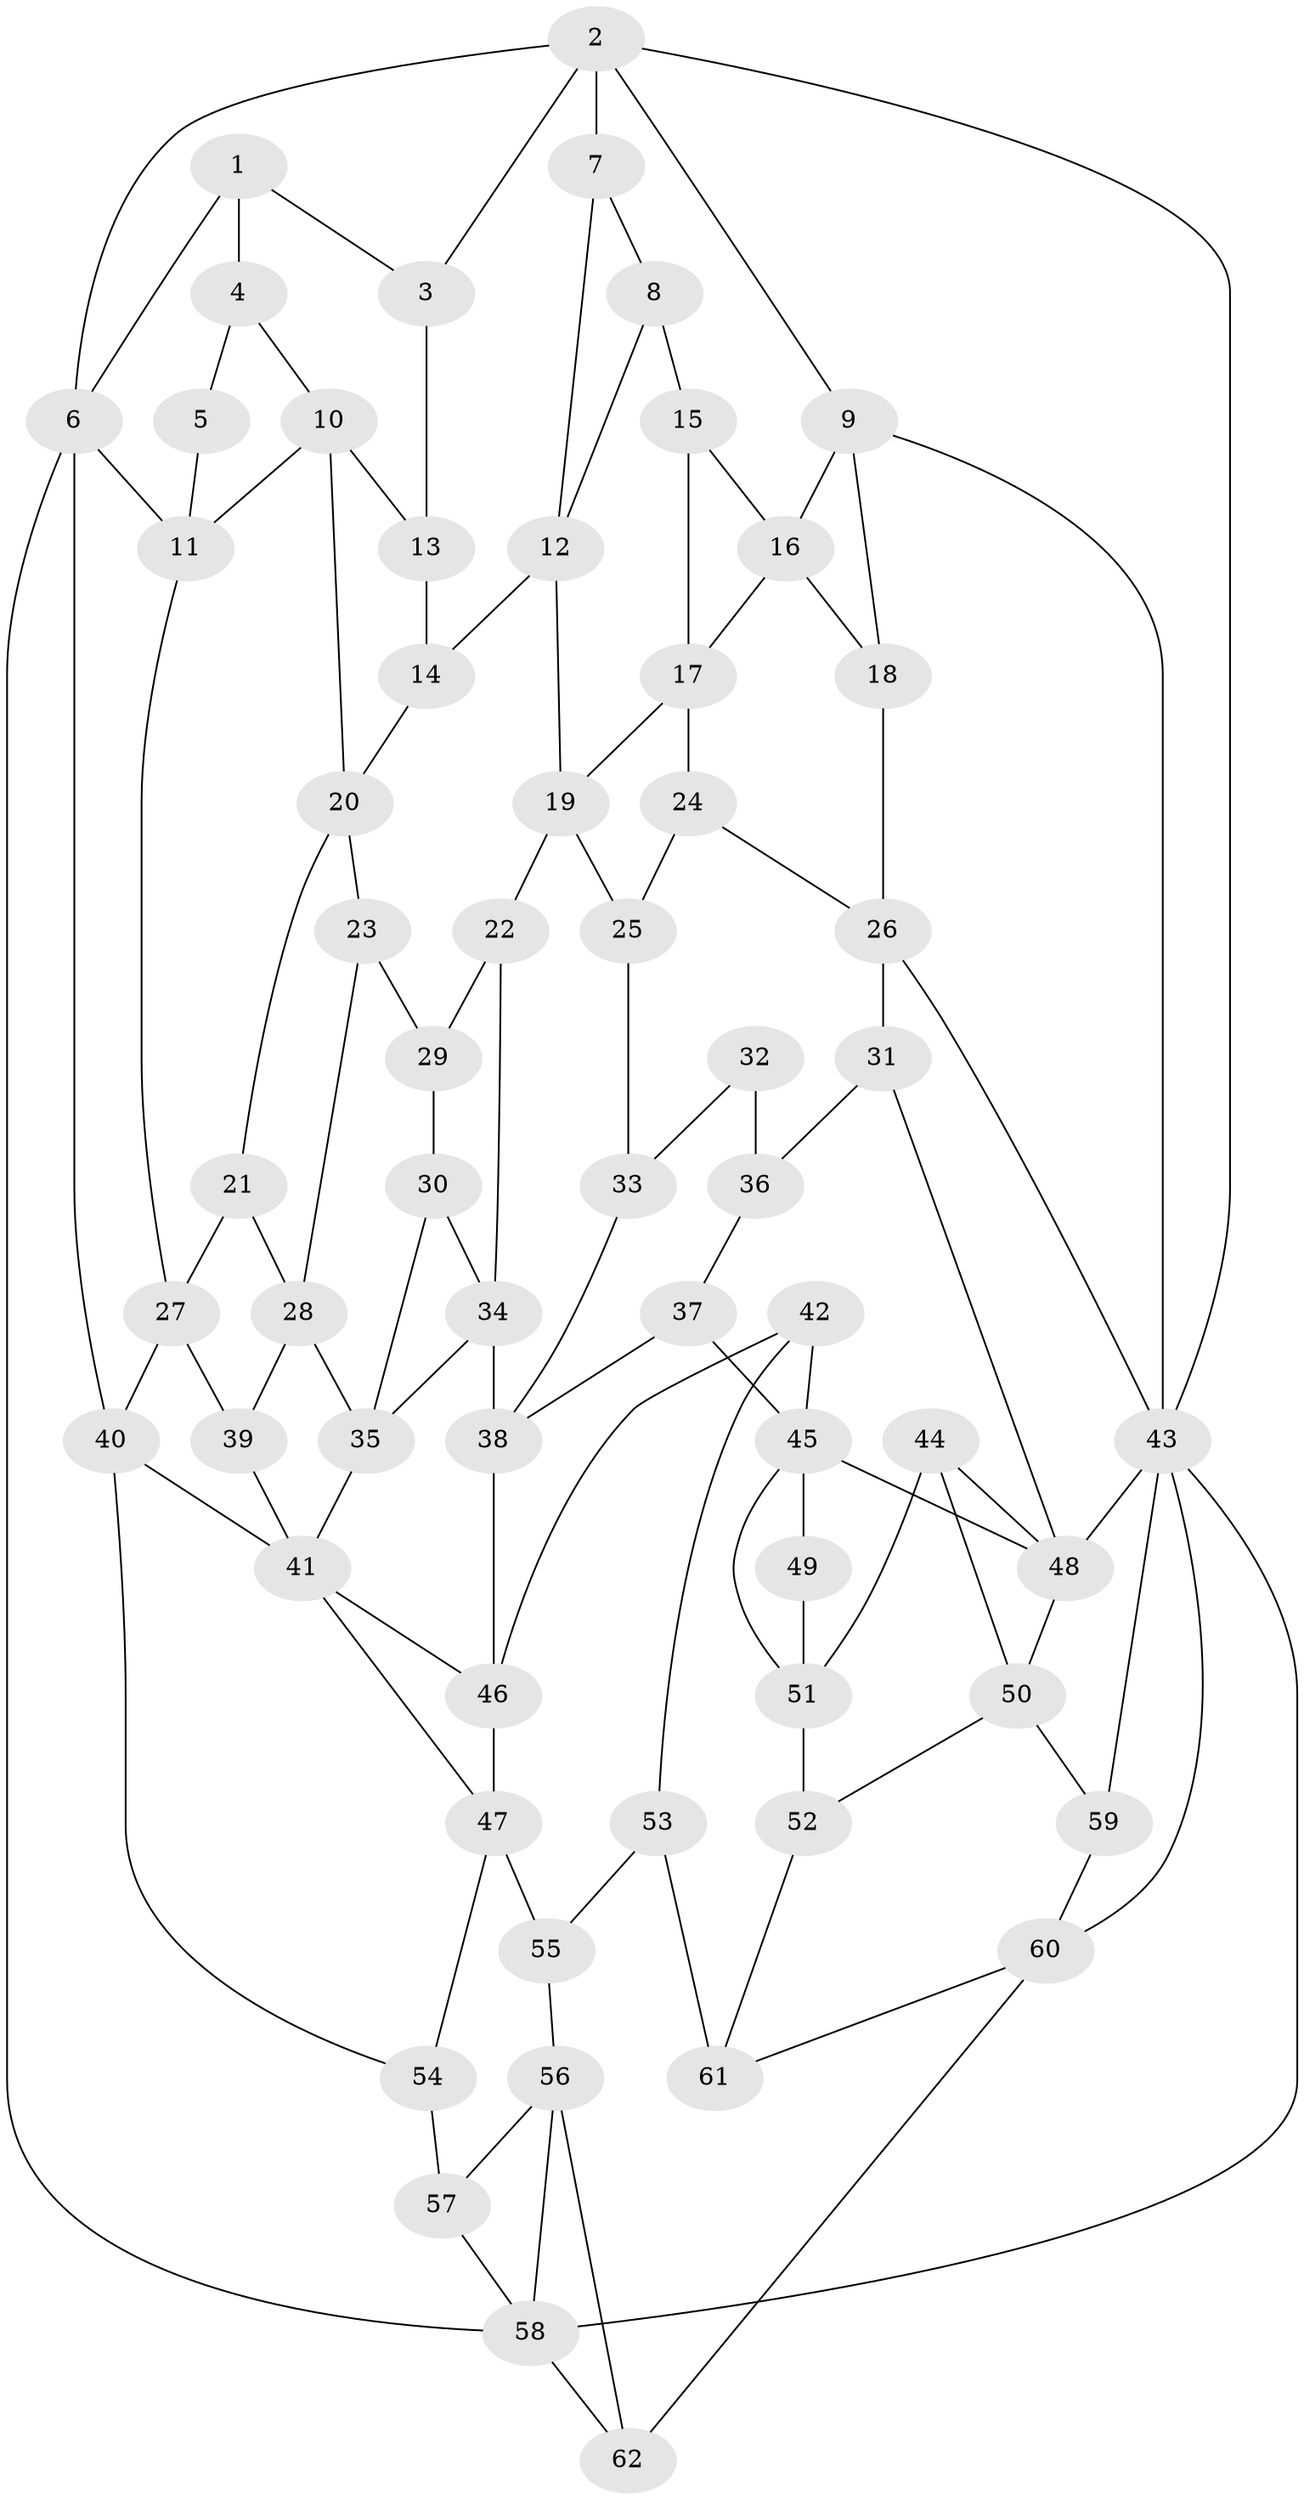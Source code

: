 // original degree distribution, {3: 0.016260162601626018, 4: 0.24390243902439024, 6: 0.21951219512195122, 5: 0.5203252032520326}
// Generated by graph-tools (version 1.1) at 2025/27/03/09/25 03:27:12]
// undirected, 62 vertices, 110 edges
graph export_dot {
graph [start="1"]
  node [color=gray90,style=filled];
  1;
  2;
  3;
  4;
  5;
  6;
  7;
  8;
  9;
  10;
  11;
  12;
  13;
  14;
  15;
  16;
  17;
  18;
  19;
  20;
  21;
  22;
  23;
  24;
  25;
  26;
  27;
  28;
  29;
  30;
  31;
  32;
  33;
  34;
  35;
  36;
  37;
  38;
  39;
  40;
  41;
  42;
  43;
  44;
  45;
  46;
  47;
  48;
  49;
  50;
  51;
  52;
  53;
  54;
  55;
  56;
  57;
  58;
  59;
  60;
  61;
  62;
  1 -- 3 [weight=1.0];
  1 -- 4 [weight=1.0];
  1 -- 6 [weight=1.0];
  2 -- 3 [weight=1.0];
  2 -- 6 [weight=1.0];
  2 -- 7 [weight=2.0];
  2 -- 9 [weight=1.0];
  2 -- 43 [weight=1.0];
  3 -- 13 [weight=1.0];
  4 -- 5 [weight=2.0];
  4 -- 10 [weight=1.0];
  5 -- 11 [weight=1.0];
  6 -- 11 [weight=1.0];
  6 -- 40 [weight=1.0];
  6 -- 58 [weight=1.0];
  7 -- 8 [weight=1.0];
  7 -- 12 [weight=1.0];
  8 -- 12 [weight=1.0];
  8 -- 15 [weight=2.0];
  9 -- 16 [weight=1.0];
  9 -- 18 [weight=1.0];
  9 -- 43 [weight=1.0];
  10 -- 11 [weight=1.0];
  10 -- 13 [weight=1.0];
  10 -- 20 [weight=1.0];
  11 -- 27 [weight=1.0];
  12 -- 14 [weight=1.0];
  12 -- 19 [weight=1.0];
  13 -- 14 [weight=2.0];
  14 -- 20 [weight=1.0];
  15 -- 16 [weight=1.0];
  15 -- 17 [weight=1.0];
  16 -- 17 [weight=1.0];
  16 -- 18 [weight=1.0];
  17 -- 19 [weight=1.0];
  17 -- 24 [weight=1.0];
  18 -- 26 [weight=1.0];
  19 -- 22 [weight=1.0];
  19 -- 25 [weight=1.0];
  20 -- 21 [weight=1.0];
  20 -- 23 [weight=1.0];
  21 -- 27 [weight=1.0];
  21 -- 28 [weight=1.0];
  22 -- 29 [weight=1.0];
  22 -- 34 [weight=1.0];
  23 -- 28 [weight=1.0];
  23 -- 29 [weight=2.0];
  24 -- 25 [weight=1.0];
  24 -- 26 [weight=1.0];
  25 -- 33 [weight=2.0];
  26 -- 31 [weight=1.0];
  26 -- 43 [weight=1.0];
  27 -- 39 [weight=1.0];
  27 -- 40 [weight=1.0];
  28 -- 35 [weight=1.0];
  28 -- 39 [weight=1.0];
  29 -- 30 [weight=1.0];
  30 -- 34 [weight=1.0];
  30 -- 35 [weight=1.0];
  31 -- 36 [weight=1.0];
  31 -- 48 [weight=1.0];
  32 -- 33 [weight=1.0];
  32 -- 36 [weight=2.0];
  33 -- 38 [weight=1.0];
  34 -- 35 [weight=1.0];
  34 -- 38 [weight=1.0];
  35 -- 41 [weight=1.0];
  36 -- 37 [weight=1.0];
  37 -- 38 [weight=1.0];
  37 -- 45 [weight=1.0];
  38 -- 46 [weight=1.0];
  39 -- 41 [weight=2.0];
  40 -- 41 [weight=1.0];
  40 -- 54 [weight=1.0];
  41 -- 46 [weight=1.0];
  41 -- 47 [weight=1.0];
  42 -- 45 [weight=1.0];
  42 -- 46 [weight=1.0];
  42 -- 53 [weight=1.0];
  43 -- 48 [weight=1.0];
  43 -- 58 [weight=1.0];
  43 -- 59 [weight=2.0];
  43 -- 60 [weight=1.0];
  44 -- 48 [weight=2.0];
  44 -- 50 [weight=1.0];
  44 -- 51 [weight=1.0];
  45 -- 48 [weight=1.0];
  45 -- 49 [weight=2.0];
  45 -- 51 [weight=1.0];
  46 -- 47 [weight=1.0];
  47 -- 54 [weight=1.0];
  47 -- 55 [weight=2.0];
  48 -- 50 [weight=1.0];
  49 -- 51 [weight=1.0];
  50 -- 52 [weight=1.0];
  50 -- 59 [weight=1.0];
  51 -- 52 [weight=1.0];
  52 -- 61 [weight=1.0];
  53 -- 55 [weight=1.0];
  53 -- 61 [weight=2.0];
  54 -- 57 [weight=2.0];
  55 -- 56 [weight=1.0];
  56 -- 57 [weight=1.0];
  56 -- 58 [weight=1.0];
  56 -- 62 [weight=1.0];
  57 -- 58 [weight=1.0];
  58 -- 62 [weight=1.0];
  59 -- 60 [weight=1.0];
  60 -- 61 [weight=1.0];
  60 -- 62 [weight=1.0];
}
